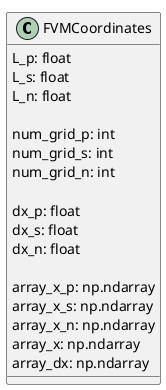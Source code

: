 @startuml
!pragma layout smetana

class FVMCoordinates {
    L_p: float
    L_s: float
    L_n: float

    num_grid_p: int
    num_grid_s: int
    num_grid_n: int

    dx_p: float
    dx_s: float
    dx_n: float

    array_x_p: np.ndarray
    array_x_s: np.ndarray
    array_x_n: np.ndarray
    array_x: np.ndarray
    array_dx: np.ndarray
}


'class ElectrodeFVMCoordinates {}


'class ElectrolyteConcFVMSolver {
'+ fvm_co_ords: ElectrolyteFVMCoordinates
'+ t_c: float
'+ c_e_init: float
'
'+ epsilon_en: float
'+ epsilon_esep: float
'+ epsilon_ep: float
'
'+ a_sn: float
'+ a_sp: float
'
'+ D_e: float
'+ brugg: float
'
'+ diags()
'+ M_ce()
'+ ce_j_vec()
'+ solve_ce()
'}

@enduml